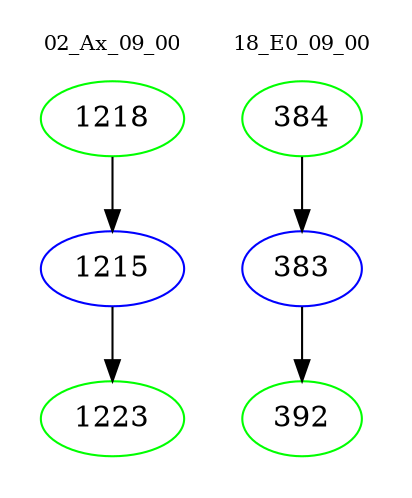 digraph{
subgraph cluster_0 {
color = white
label = "02_Ax_09_00";
fontsize=10;
T0_1218 [label="1218", color="green"]
T0_1218 -> T0_1215 [color="black"]
T0_1215 [label="1215", color="blue"]
T0_1215 -> T0_1223 [color="black"]
T0_1223 [label="1223", color="green"]
}
subgraph cluster_1 {
color = white
label = "18_E0_09_00";
fontsize=10;
T1_384 [label="384", color="green"]
T1_384 -> T1_383 [color="black"]
T1_383 [label="383", color="blue"]
T1_383 -> T1_392 [color="black"]
T1_392 [label="392", color="green"]
}
}
